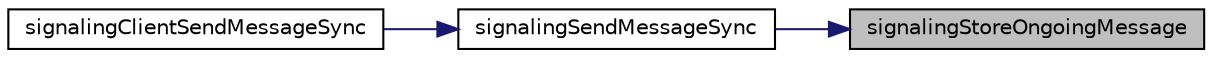digraph "signalingStoreOngoingMessage"
{
 // LATEX_PDF_SIZE
  edge [fontname="Helvetica",fontsize="10",labelfontname="Helvetica",labelfontsize="10"];
  node [fontname="Helvetica",fontsize="10",shape=record];
  rankdir="RL";
  Node1 [label="signalingStoreOngoingMessage",height=0.2,width=0.4,color="black", fillcolor="grey75", style="filled", fontcolor="black",tooltip=" "];
  Node1 -> Node2 [dir="back",color="midnightblue",fontsize="10",style="solid",fontname="Helvetica"];
  Node2 [label="signalingSendMessageSync",height=0.2,width=0.4,color="black", fillcolor="white", style="filled",URL="$Signaling_8h.html#a0db26c48fd56f7e976c7db9d0b1a2cac",tooltip=" "];
  Node2 -> Node3 [dir="back",color="midnightblue",fontsize="10",style="solid",fontname="Helvetica"];
  Node3 [label="signalingClientSendMessageSync",height=0.2,width=0.4,color="black", fillcolor="white", style="filled",URL="$group__PublicMemberFunctions.html#gae6d8d80d47699c5494de1dc3d455b1f4",tooltip="Send a message through a Signaling client."];
}
